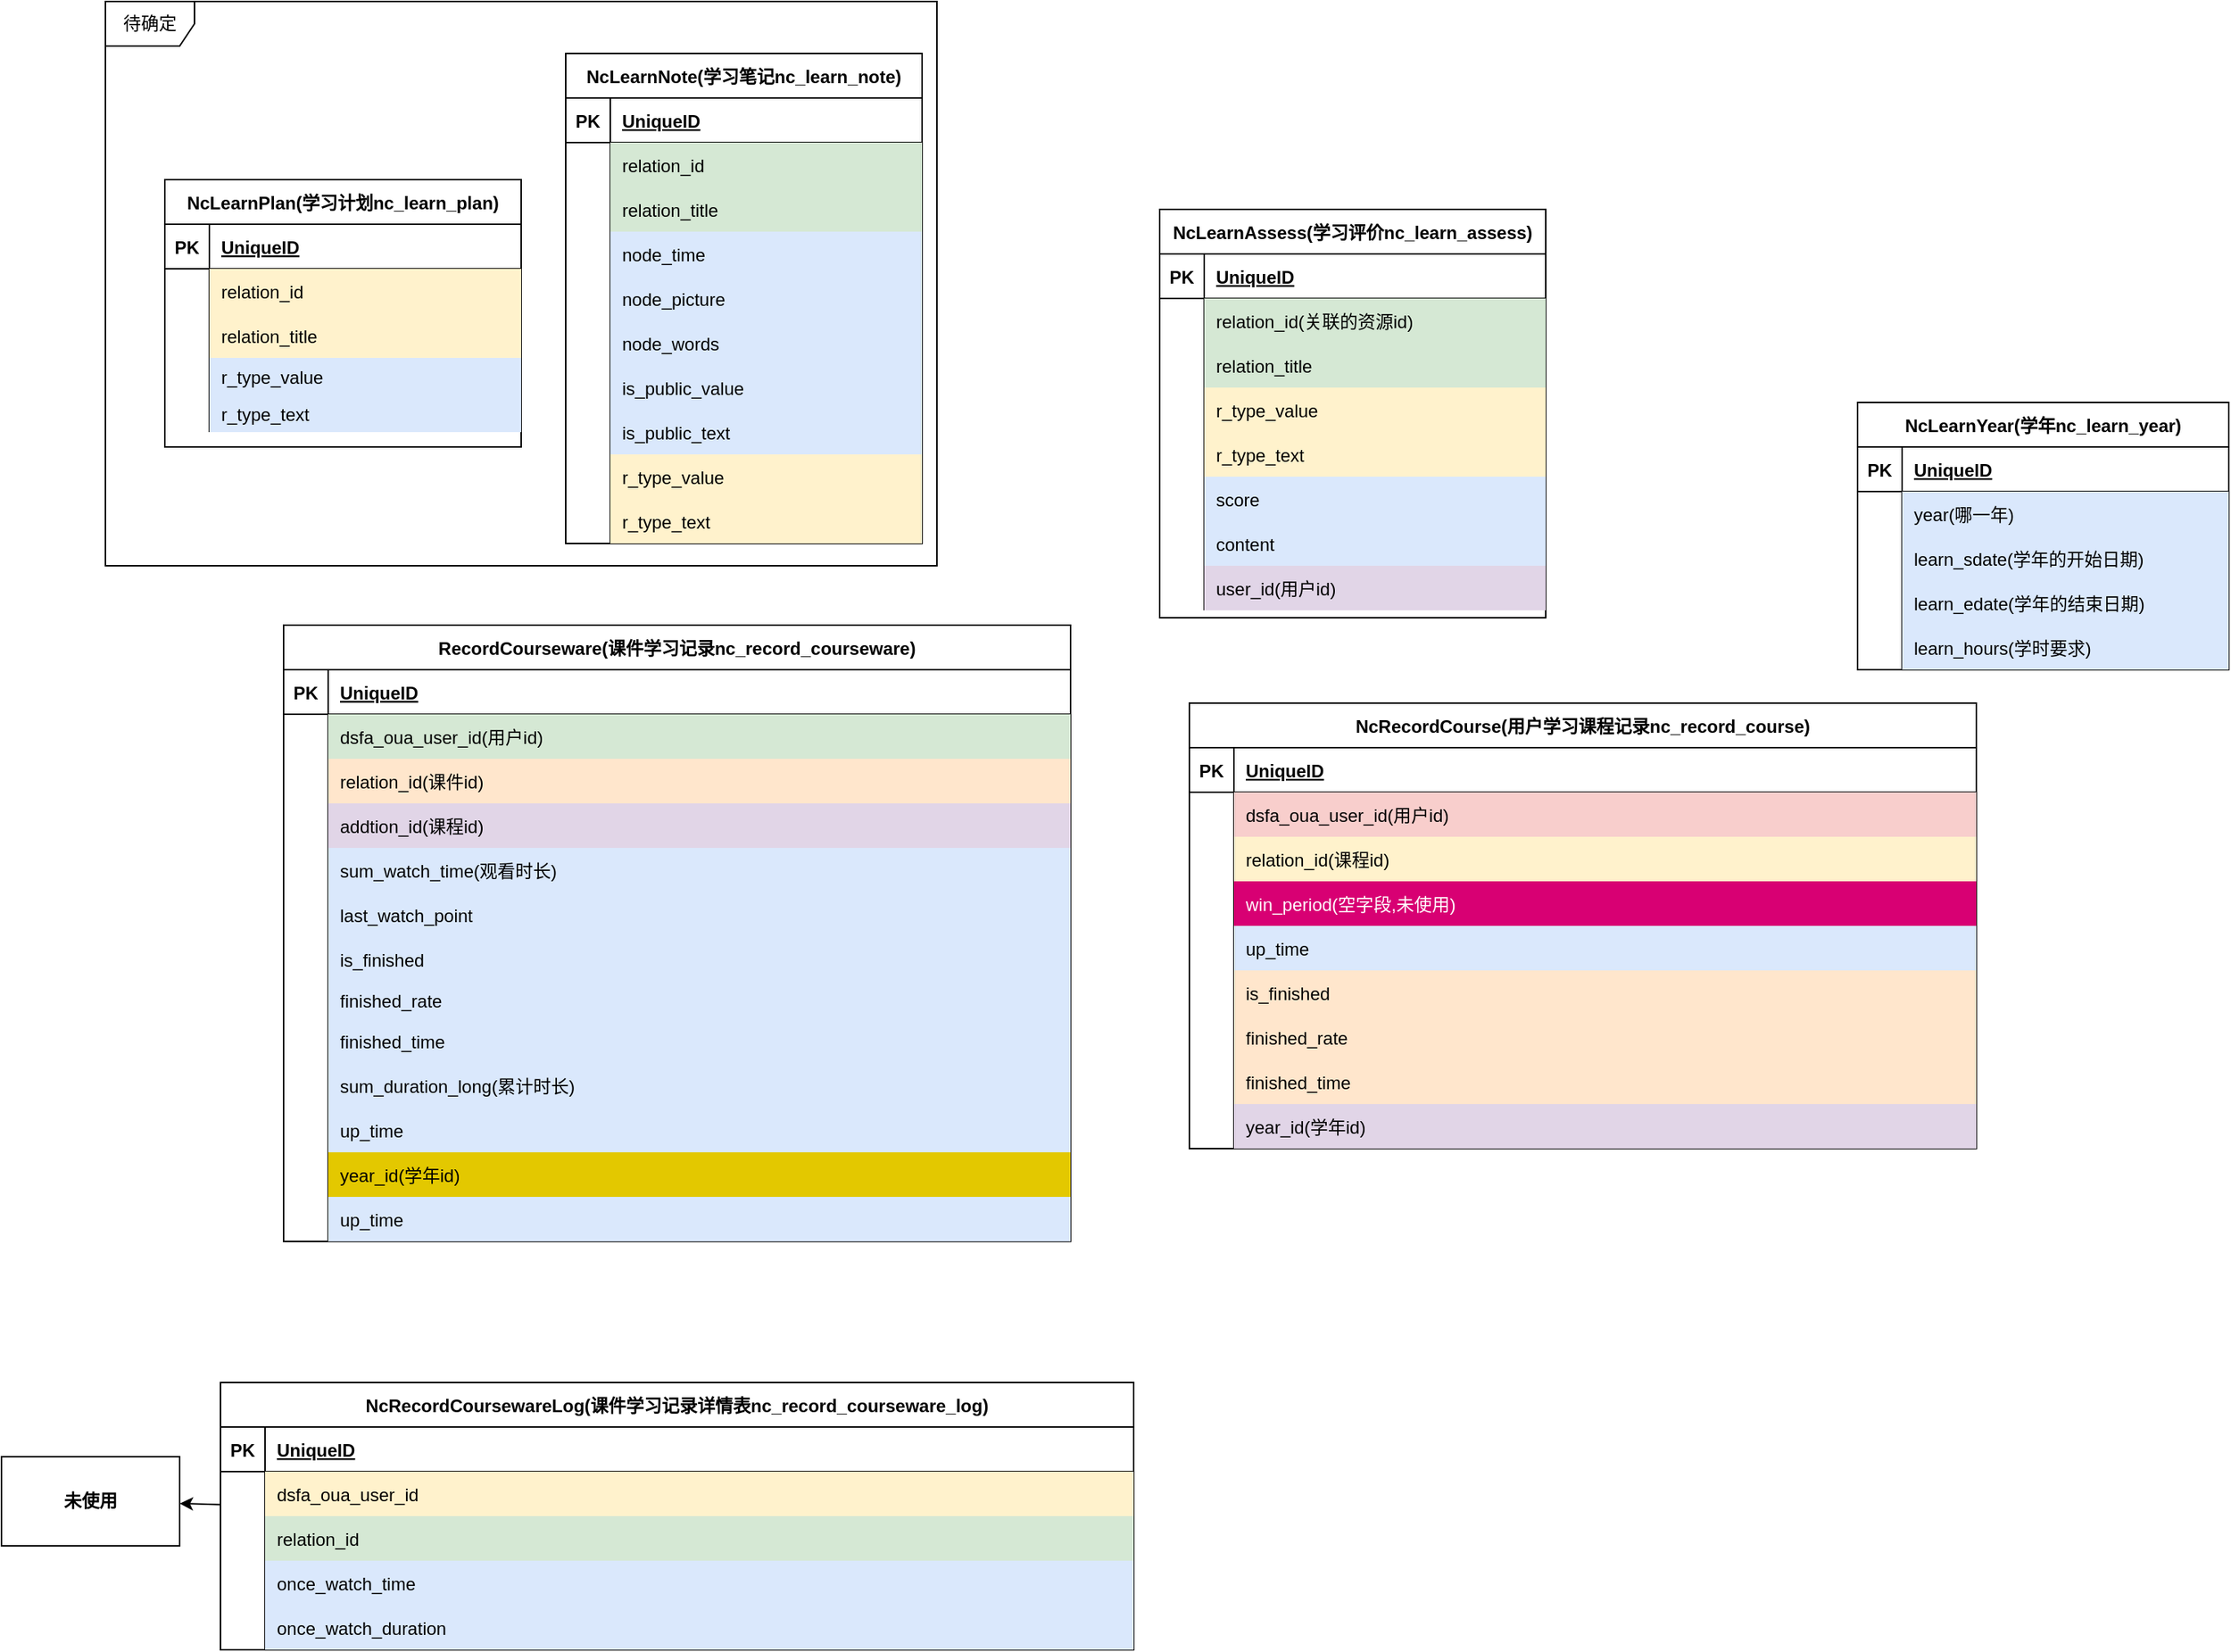 <mxfile version="14.6.13" type="device"><diagram id="0QloHA1kDSZqTm6RUZJ0" name="第 1 页"><mxGraphModel dx="1408" dy="808" grid="1" gridSize="10" guides="1" tooltips="1" connect="1" arrows="1" fold="1" page="1" pageScale="1" pageWidth="3300" pageHeight="4681" math="0" shadow="0"><root><mxCell id="0"/><mxCell id="1" parent="0"/><mxCell id="xNthjYqQJIa1e4nJJFPj-37" value="待确定" style="shape=umlFrame;whiteSpace=wrap;html=1;" vertex="1" parent="1"><mxGeometry x="520" y="600" width="560" height="380" as="geometry"/></mxCell><mxCell id="yZP3R_94E4i_0pTgWPXF-1" value="NcLearnYear(学年nc_learn_year)" style="shape=table;startSize=30;container=1;collapsible=1;childLayout=tableLayout;fixedRows=1;rowLines=0;fontStyle=1;align=center;resizeLast=1;" parent="1" vertex="1"><mxGeometry x="1700" y="870" width="250" height="180" as="geometry"/></mxCell><mxCell id="yZP3R_94E4i_0pTgWPXF-2" value="" style="shape=partialRectangle;collapsible=0;dropTarget=0;pointerEvents=0;fillColor=none;top=0;left=0;bottom=1;right=0;points=[[0,0.5],[1,0.5]];portConstraint=eastwest;" parent="yZP3R_94E4i_0pTgWPXF-1" vertex="1"><mxGeometry y="30" width="250" height="30" as="geometry"/></mxCell><mxCell id="yZP3R_94E4i_0pTgWPXF-3" value="PK" style="shape=partialRectangle;connectable=0;fillColor=none;top=0;left=0;bottom=0;right=0;fontStyle=1;overflow=hidden;" parent="yZP3R_94E4i_0pTgWPXF-2" vertex="1"><mxGeometry width="30" height="30" as="geometry"/></mxCell><mxCell id="yZP3R_94E4i_0pTgWPXF-4" value="UniqueID" style="shape=partialRectangle;connectable=0;fillColor=none;top=0;left=0;bottom=0;right=0;align=left;spacingLeft=6;fontStyle=5;overflow=hidden;" parent="yZP3R_94E4i_0pTgWPXF-2" vertex="1"><mxGeometry x="30" width="220" height="30" as="geometry"/></mxCell><mxCell id="yZP3R_94E4i_0pTgWPXF-5" value="" style="shape=partialRectangle;collapsible=0;dropTarget=0;pointerEvents=0;fillColor=none;top=0;left=0;bottom=0;right=0;points=[[0,0.5],[1,0.5]];portConstraint=eastwest;" parent="yZP3R_94E4i_0pTgWPXF-1" vertex="1"><mxGeometry y="60" width="250" height="30" as="geometry"/></mxCell><mxCell id="yZP3R_94E4i_0pTgWPXF-6" value="" style="shape=partialRectangle;connectable=0;fillColor=none;top=0;left=0;bottom=0;right=0;editable=1;overflow=hidden;" parent="yZP3R_94E4i_0pTgWPXF-5" vertex="1"><mxGeometry width="30" height="30" as="geometry"/></mxCell><mxCell id="yZP3R_94E4i_0pTgWPXF-7" value="year(哪一年)" style="shape=partialRectangle;connectable=0;fillColor=#dae8fc;top=0;left=0;bottom=0;right=0;align=left;spacingLeft=6;overflow=hidden;strokeColor=#6c8ebf;" parent="yZP3R_94E4i_0pTgWPXF-5" vertex="1"><mxGeometry x="30" width="220" height="30" as="geometry"/></mxCell><mxCell id="yZP3R_94E4i_0pTgWPXF-8" value="" style="shape=partialRectangle;collapsible=0;dropTarget=0;pointerEvents=0;fillColor=none;top=0;left=0;bottom=0;right=0;points=[[0,0.5],[1,0.5]];portConstraint=eastwest;" parent="yZP3R_94E4i_0pTgWPXF-1" vertex="1"><mxGeometry y="90" width="250" height="30" as="geometry"/></mxCell><mxCell id="yZP3R_94E4i_0pTgWPXF-9" value="" style="shape=partialRectangle;connectable=0;fillColor=none;top=0;left=0;bottom=0;right=0;editable=1;overflow=hidden;" parent="yZP3R_94E4i_0pTgWPXF-8" vertex="1"><mxGeometry width="30" height="30" as="geometry"/></mxCell><mxCell id="yZP3R_94E4i_0pTgWPXF-10" value="learn_sdate(学年的开始日期)" style="shape=partialRectangle;connectable=0;fillColor=#dae8fc;top=0;left=0;bottom=0;right=0;align=left;spacingLeft=6;overflow=hidden;strokeColor=#6c8ebf;" parent="yZP3R_94E4i_0pTgWPXF-8" vertex="1"><mxGeometry x="30" width="220" height="30" as="geometry"/></mxCell><mxCell id="xNthjYqQJIa1e4nJJFPj-9" value="" style="shape=partialRectangle;collapsible=0;dropTarget=0;pointerEvents=0;fillColor=none;top=0;left=0;bottom=0;right=0;points=[[0,0.5],[1,0.5]];portConstraint=eastwest;" vertex="1" parent="yZP3R_94E4i_0pTgWPXF-1"><mxGeometry y="120" width="250" height="30" as="geometry"/></mxCell><mxCell id="xNthjYqQJIa1e4nJJFPj-10" value="" style="shape=partialRectangle;connectable=0;fillColor=none;top=0;left=0;bottom=0;right=0;editable=1;overflow=hidden;" vertex="1" parent="xNthjYqQJIa1e4nJJFPj-9"><mxGeometry width="30" height="30" as="geometry"/></mxCell><mxCell id="xNthjYqQJIa1e4nJJFPj-11" value="learn_edate(学年的结束日期)" style="shape=partialRectangle;connectable=0;fillColor=#dae8fc;top=0;left=0;bottom=0;right=0;align=left;spacingLeft=6;overflow=hidden;strokeColor=#6c8ebf;" vertex="1" parent="xNthjYqQJIa1e4nJJFPj-9"><mxGeometry x="30" width="220" height="30" as="geometry"/></mxCell><mxCell id="yZP3R_94E4i_0pTgWPXF-11" value="" style="shape=partialRectangle;collapsible=0;dropTarget=0;pointerEvents=0;fillColor=none;top=0;left=0;bottom=0;right=0;points=[[0,0.5],[1,0.5]];portConstraint=eastwest;" parent="yZP3R_94E4i_0pTgWPXF-1" vertex="1"><mxGeometry y="150" width="250" height="30" as="geometry"/></mxCell><mxCell id="yZP3R_94E4i_0pTgWPXF-12" value="" style="shape=partialRectangle;connectable=0;fillColor=none;top=0;left=0;bottom=0;right=0;editable=1;overflow=hidden;" parent="yZP3R_94E4i_0pTgWPXF-11" vertex="1"><mxGeometry width="30" height="30" as="geometry"/></mxCell><mxCell id="yZP3R_94E4i_0pTgWPXF-13" value="learn_hours(学时要求)" style="shape=partialRectangle;connectable=0;fillColor=#dae8fc;top=0;left=0;bottom=0;right=0;align=left;spacingLeft=6;overflow=hidden;strokeColor=#6c8ebf;" parent="yZP3R_94E4i_0pTgWPXF-11" vertex="1"><mxGeometry x="30" width="220" height="30" as="geometry"/></mxCell><mxCell id="yZP3R_94E4i_0pTgWPXF-14" value="NcLearnNote(学习笔记nc_learn_note)" style="shape=table;startSize=30;container=1;collapsible=1;childLayout=tableLayout;fixedRows=1;rowLines=0;fontStyle=1;align=center;resizeLast=1;" parent="1" vertex="1"><mxGeometry x="830" y="635" width="240" height="330" as="geometry"/></mxCell><mxCell id="yZP3R_94E4i_0pTgWPXF-15" value="" style="shape=partialRectangle;collapsible=0;dropTarget=0;pointerEvents=0;fillColor=none;top=0;left=0;bottom=1;right=0;points=[[0,0.5],[1,0.5]];portConstraint=eastwest;" parent="yZP3R_94E4i_0pTgWPXF-14" vertex="1"><mxGeometry y="30" width="240" height="30" as="geometry"/></mxCell><mxCell id="yZP3R_94E4i_0pTgWPXF-16" value="PK" style="shape=partialRectangle;connectable=0;fillColor=none;top=0;left=0;bottom=0;right=0;fontStyle=1;overflow=hidden;" parent="yZP3R_94E4i_0pTgWPXF-15" vertex="1"><mxGeometry width="30" height="30" as="geometry"/></mxCell><mxCell id="yZP3R_94E4i_0pTgWPXF-17" value="UniqueID" style="shape=partialRectangle;connectable=0;fillColor=none;top=0;left=0;bottom=0;right=0;align=left;spacingLeft=6;fontStyle=5;overflow=hidden;" parent="yZP3R_94E4i_0pTgWPXF-15" vertex="1"><mxGeometry x="30" width="210" height="30" as="geometry"/></mxCell><mxCell id="yZP3R_94E4i_0pTgWPXF-18" value="" style="shape=partialRectangle;collapsible=0;dropTarget=0;pointerEvents=0;fillColor=none;top=0;left=0;bottom=0;right=0;points=[[0,0.5],[1,0.5]];portConstraint=eastwest;" parent="yZP3R_94E4i_0pTgWPXF-14" vertex="1"><mxGeometry y="60" width="240" height="30" as="geometry"/></mxCell><mxCell id="yZP3R_94E4i_0pTgWPXF-19" value="" style="shape=partialRectangle;connectable=0;fillColor=none;top=0;left=0;bottom=0;right=0;editable=1;overflow=hidden;" parent="yZP3R_94E4i_0pTgWPXF-18" vertex="1"><mxGeometry width="30" height="30" as="geometry"/></mxCell><mxCell id="yZP3R_94E4i_0pTgWPXF-20" value="relation_id" style="shape=partialRectangle;connectable=0;fillColor=#d5e8d4;top=0;left=0;bottom=0;right=0;align=left;spacingLeft=6;overflow=hidden;strokeColor=#82b366;" parent="yZP3R_94E4i_0pTgWPXF-18" vertex="1"><mxGeometry x="30" width="210" height="30" as="geometry"/></mxCell><mxCell id="yZP3R_94E4i_0pTgWPXF-21" value="" style="shape=partialRectangle;collapsible=0;dropTarget=0;pointerEvents=0;fillColor=none;top=0;left=0;bottom=0;right=0;points=[[0,0.5],[1,0.5]];portConstraint=eastwest;" parent="yZP3R_94E4i_0pTgWPXF-14" vertex="1"><mxGeometry y="90" width="240" height="30" as="geometry"/></mxCell><mxCell id="yZP3R_94E4i_0pTgWPXF-22" value="" style="shape=partialRectangle;connectable=0;fillColor=none;top=0;left=0;bottom=0;right=0;editable=1;overflow=hidden;" parent="yZP3R_94E4i_0pTgWPXF-21" vertex="1"><mxGeometry width="30" height="30" as="geometry"/></mxCell><mxCell id="yZP3R_94E4i_0pTgWPXF-23" value="relation_title" style="shape=partialRectangle;connectable=0;fillColor=#d5e8d4;top=0;left=0;bottom=0;right=0;align=left;spacingLeft=6;overflow=hidden;strokeColor=#82b366;" parent="yZP3R_94E4i_0pTgWPXF-21" vertex="1"><mxGeometry x="30" width="210" height="30" as="geometry"/></mxCell><mxCell id="yZP3R_94E4i_0pTgWPXF-24" value="" style="shape=partialRectangle;collapsible=0;dropTarget=0;pointerEvents=0;fillColor=none;top=0;left=0;bottom=0;right=0;points=[[0,0.5],[1,0.5]];portConstraint=eastwest;" parent="yZP3R_94E4i_0pTgWPXF-14" vertex="1"><mxGeometry y="120" width="240" height="30" as="geometry"/></mxCell><mxCell id="yZP3R_94E4i_0pTgWPXF-25" value="" style="shape=partialRectangle;connectable=0;fillColor=none;top=0;left=0;bottom=0;right=0;editable=1;overflow=hidden;" parent="yZP3R_94E4i_0pTgWPXF-24" vertex="1"><mxGeometry width="30" height="30" as="geometry"/></mxCell><mxCell id="yZP3R_94E4i_0pTgWPXF-26" value="node_time" style="shape=partialRectangle;connectable=0;fillColor=#dae8fc;top=0;left=0;bottom=0;right=0;align=left;spacingLeft=6;overflow=hidden;strokeColor=#6c8ebf;" parent="yZP3R_94E4i_0pTgWPXF-24" vertex="1"><mxGeometry x="30" width="210" height="30" as="geometry"/></mxCell><mxCell id="yZP3R_94E4i_0pTgWPXF-27" value="" style="shape=partialRectangle;collapsible=0;dropTarget=0;pointerEvents=0;fillColor=none;top=0;left=0;bottom=0;right=0;points=[[0,0.5],[1,0.5]];portConstraint=eastwest;" parent="yZP3R_94E4i_0pTgWPXF-14" vertex="1"><mxGeometry y="150" width="240" height="30" as="geometry"/></mxCell><mxCell id="yZP3R_94E4i_0pTgWPXF-28" value="" style="shape=partialRectangle;connectable=0;fillColor=none;top=0;left=0;bottom=0;right=0;editable=1;overflow=hidden;" parent="yZP3R_94E4i_0pTgWPXF-27" vertex="1"><mxGeometry width="30" height="30" as="geometry"/></mxCell><mxCell id="yZP3R_94E4i_0pTgWPXF-29" value="node_picture" style="shape=partialRectangle;connectable=0;fillColor=#dae8fc;top=0;left=0;bottom=0;right=0;align=left;spacingLeft=6;overflow=hidden;strokeColor=#6c8ebf;" parent="yZP3R_94E4i_0pTgWPXF-27" vertex="1"><mxGeometry x="30" width="210" height="30" as="geometry"/></mxCell><mxCell id="yZP3R_94E4i_0pTgWPXF-30" value="" style="shape=partialRectangle;collapsible=0;dropTarget=0;pointerEvents=0;fillColor=none;top=0;left=0;bottom=0;right=0;points=[[0,0.5],[1,0.5]];portConstraint=eastwest;" parent="yZP3R_94E4i_0pTgWPXF-14" vertex="1"><mxGeometry y="180" width="240" height="30" as="geometry"/></mxCell><mxCell id="yZP3R_94E4i_0pTgWPXF-31" value="" style="shape=partialRectangle;connectable=0;fillColor=none;top=0;left=0;bottom=0;right=0;editable=1;overflow=hidden;" parent="yZP3R_94E4i_0pTgWPXF-30" vertex="1"><mxGeometry width="30" height="30" as="geometry"/></mxCell><mxCell id="yZP3R_94E4i_0pTgWPXF-32" value="node_words" style="shape=partialRectangle;connectable=0;fillColor=#dae8fc;top=0;left=0;bottom=0;right=0;align=left;spacingLeft=6;overflow=hidden;strokeColor=#6c8ebf;" parent="yZP3R_94E4i_0pTgWPXF-30" vertex="1"><mxGeometry x="30" width="210" height="30" as="geometry"/></mxCell><mxCell id="yZP3R_94E4i_0pTgWPXF-33" value="" style="shape=partialRectangle;collapsible=0;dropTarget=0;pointerEvents=0;fillColor=none;top=0;left=0;bottom=0;right=0;points=[[0,0.5],[1,0.5]];portConstraint=eastwest;" parent="yZP3R_94E4i_0pTgWPXF-14" vertex="1"><mxGeometry y="210" width="240" height="30" as="geometry"/></mxCell><mxCell id="yZP3R_94E4i_0pTgWPXF-34" value="" style="shape=partialRectangle;connectable=0;fillColor=none;top=0;left=0;bottom=0;right=0;editable=1;overflow=hidden;" parent="yZP3R_94E4i_0pTgWPXF-33" vertex="1"><mxGeometry width="30" height="30" as="geometry"/></mxCell><mxCell id="yZP3R_94E4i_0pTgWPXF-35" value="is_public_value" style="shape=partialRectangle;connectable=0;fillColor=#dae8fc;top=0;left=0;bottom=0;right=0;align=left;spacingLeft=6;overflow=hidden;strokeColor=#6c8ebf;" parent="yZP3R_94E4i_0pTgWPXF-33" vertex="1"><mxGeometry x="30" width="210" height="30" as="geometry"/></mxCell><mxCell id="xNthjYqQJIa1e4nJJFPj-6" value="" style="shape=partialRectangle;collapsible=0;dropTarget=0;pointerEvents=0;fillColor=none;top=0;left=0;bottom=0;right=0;points=[[0,0.5],[1,0.5]];portConstraint=eastwest;" vertex="1" parent="yZP3R_94E4i_0pTgWPXF-14"><mxGeometry y="240" width="240" height="30" as="geometry"/></mxCell><mxCell id="xNthjYqQJIa1e4nJJFPj-7" value="" style="shape=partialRectangle;connectable=0;fillColor=none;top=0;left=0;bottom=0;right=0;editable=1;overflow=hidden;" vertex="1" parent="xNthjYqQJIa1e4nJJFPj-6"><mxGeometry width="30" height="30" as="geometry"/></mxCell><mxCell id="xNthjYqQJIa1e4nJJFPj-8" value="is_public_text" style="shape=partialRectangle;connectable=0;fillColor=#dae8fc;top=0;left=0;bottom=0;right=0;align=left;spacingLeft=6;overflow=hidden;strokeColor=#6c8ebf;" vertex="1" parent="xNthjYqQJIa1e4nJJFPj-6"><mxGeometry x="30" width="210" height="30" as="geometry"/></mxCell><mxCell id="yZP3R_94E4i_0pTgWPXF-36" value="" style="shape=partialRectangle;collapsible=0;dropTarget=0;pointerEvents=0;fillColor=none;top=0;left=0;bottom=0;right=0;points=[[0,0.5],[1,0.5]];portConstraint=eastwest;" parent="yZP3R_94E4i_0pTgWPXF-14" vertex="1"><mxGeometry y="270" width="240" height="30" as="geometry"/></mxCell><mxCell id="yZP3R_94E4i_0pTgWPXF-37" value="" style="shape=partialRectangle;connectable=0;fillColor=none;top=0;left=0;bottom=0;right=0;editable=1;overflow=hidden;" parent="yZP3R_94E4i_0pTgWPXF-36" vertex="1"><mxGeometry width="30" height="30" as="geometry"/></mxCell><mxCell id="yZP3R_94E4i_0pTgWPXF-38" value="r_type_value" style="shape=partialRectangle;connectable=0;fillColor=#fff2cc;top=0;left=0;bottom=0;right=0;align=left;spacingLeft=6;overflow=hidden;strokeColor=#d6b656;" parent="yZP3R_94E4i_0pTgWPXF-36" vertex="1"><mxGeometry x="30" width="210" height="30" as="geometry"/></mxCell><mxCell id="xNthjYqQJIa1e4nJJFPj-31" value="" style="shape=partialRectangle;collapsible=0;dropTarget=0;pointerEvents=0;fillColor=none;top=0;left=0;bottom=0;right=0;points=[[0,0.5],[1,0.5]];portConstraint=eastwest;" vertex="1" parent="yZP3R_94E4i_0pTgWPXF-14"><mxGeometry y="300" width="240" height="30" as="geometry"/></mxCell><mxCell id="xNthjYqQJIa1e4nJJFPj-32" value="" style="shape=partialRectangle;connectable=0;fillColor=none;top=0;left=0;bottom=0;right=0;editable=1;overflow=hidden;" vertex="1" parent="xNthjYqQJIa1e4nJJFPj-31"><mxGeometry width="30" height="30" as="geometry"/></mxCell><mxCell id="xNthjYqQJIa1e4nJJFPj-33" value="r_type_text" style="shape=partialRectangle;connectable=0;fillColor=#fff2cc;top=0;left=0;bottom=0;right=0;align=left;spacingLeft=6;overflow=hidden;strokeColor=#d6b656;" vertex="1" parent="xNthjYqQJIa1e4nJJFPj-31"><mxGeometry x="30" width="210" height="30" as="geometry"/></mxCell><mxCell id="yZP3R_94E4i_0pTgWPXF-39" value="RecordCourseware(课件学习记录nc_record_courseware)" style="shape=table;startSize=30;container=1;collapsible=1;childLayout=tableLayout;fixedRows=1;rowLines=0;fontStyle=1;align=center;resizeLast=1;" parent="1" vertex="1"><mxGeometry x="640" y="1020" width="530" height="415" as="geometry"/></mxCell><mxCell id="yZP3R_94E4i_0pTgWPXF-40" value="" style="shape=partialRectangle;collapsible=0;dropTarget=0;pointerEvents=0;fillColor=none;top=0;left=0;bottom=1;right=0;points=[[0,0.5],[1,0.5]];portConstraint=eastwest;" parent="yZP3R_94E4i_0pTgWPXF-39" vertex="1"><mxGeometry y="30" width="530" height="30" as="geometry"/></mxCell><mxCell id="yZP3R_94E4i_0pTgWPXF-41" value="PK" style="shape=partialRectangle;connectable=0;fillColor=none;top=0;left=0;bottom=0;right=0;fontStyle=1;overflow=hidden;" parent="yZP3R_94E4i_0pTgWPXF-40" vertex="1"><mxGeometry width="30" height="30" as="geometry"/></mxCell><mxCell id="yZP3R_94E4i_0pTgWPXF-42" value="UniqueID" style="shape=partialRectangle;connectable=0;fillColor=none;top=0;left=0;bottom=0;right=0;align=left;spacingLeft=6;fontStyle=5;overflow=hidden;" parent="yZP3R_94E4i_0pTgWPXF-40" vertex="1"><mxGeometry x="30" width="500" height="30" as="geometry"/></mxCell><mxCell id="yZP3R_94E4i_0pTgWPXF-43" value="" style="shape=partialRectangle;collapsible=0;dropTarget=0;pointerEvents=0;fillColor=none;top=0;left=0;bottom=0;right=0;points=[[0,0.5],[1,0.5]];portConstraint=eastwest;" parent="yZP3R_94E4i_0pTgWPXF-39" vertex="1"><mxGeometry y="60" width="530" height="30" as="geometry"/></mxCell><mxCell id="yZP3R_94E4i_0pTgWPXF-44" value="" style="shape=partialRectangle;connectable=0;fillColor=none;top=0;left=0;bottom=0;right=0;editable=1;overflow=hidden;" parent="yZP3R_94E4i_0pTgWPXF-43" vertex="1"><mxGeometry width="30" height="30" as="geometry"/></mxCell><mxCell id="yZP3R_94E4i_0pTgWPXF-45" value="dsfa_oua_user_id(用户id)" style="shape=partialRectangle;connectable=0;fillColor=#d5e8d4;top=0;left=0;bottom=0;right=0;align=left;spacingLeft=6;overflow=hidden;strokeColor=#82b366;" parent="yZP3R_94E4i_0pTgWPXF-43" vertex="1"><mxGeometry x="30" width="500" height="30" as="geometry"/></mxCell><mxCell id="yZP3R_94E4i_0pTgWPXF-46" value="" style="shape=partialRectangle;collapsible=0;dropTarget=0;pointerEvents=0;fillColor=none;top=0;left=0;bottom=0;right=0;points=[[0,0.5],[1,0.5]];portConstraint=eastwest;" parent="yZP3R_94E4i_0pTgWPXF-39" vertex="1"><mxGeometry y="90" width="530" height="30" as="geometry"/></mxCell><mxCell id="yZP3R_94E4i_0pTgWPXF-47" value="&#10;&#10;&lt;span style=&quot;color: rgb(96, 98, 102); font-size: 14px; font-style: normal; font-weight: 400; letter-spacing: normal; text-align: center; text-indent: 0px; text-transform: none; word-spacing: 0px; background-color: rgb(250, 250, 250); display: inline; float: none;&quot;&gt;relation_id&lt;/span&gt;&#10;&#10;" style="shape=partialRectangle;connectable=0;fillColor=none;top=0;left=0;bottom=0;right=0;editable=1;overflow=hidden;" parent="yZP3R_94E4i_0pTgWPXF-46" vertex="1"><mxGeometry width="30" height="30" as="geometry"/></mxCell><mxCell id="yZP3R_94E4i_0pTgWPXF-48" value="relation_id(课件id)" style="shape=partialRectangle;connectable=0;fillColor=#ffe6cc;top=0;left=0;bottom=0;right=0;align=left;spacingLeft=6;overflow=hidden;strokeColor=#d79b00;" parent="yZP3R_94E4i_0pTgWPXF-46" vertex="1"><mxGeometry x="30" width="500" height="30" as="geometry"/></mxCell><mxCell id="yZP3R_94E4i_0pTgWPXF-49" value="" style="shape=partialRectangle;collapsible=0;dropTarget=0;pointerEvents=0;fillColor=none;top=0;left=0;bottom=0;right=0;points=[[0,0.5],[1,0.5]];portConstraint=eastwest;" parent="yZP3R_94E4i_0pTgWPXF-39" vertex="1"><mxGeometry y="120" width="530" height="30" as="geometry"/></mxCell><mxCell id="yZP3R_94E4i_0pTgWPXF-50" value="" style="shape=partialRectangle;connectable=0;fillColor=none;top=0;left=0;bottom=0;right=0;editable=1;overflow=hidden;" parent="yZP3R_94E4i_0pTgWPXF-49" vertex="1"><mxGeometry width="30" height="30" as="geometry"/></mxCell><mxCell id="yZP3R_94E4i_0pTgWPXF-51" value="addtion_id(课程id)" style="shape=partialRectangle;connectable=0;fillColor=#e1d5e7;top=0;left=0;bottom=0;right=0;align=left;spacingLeft=6;overflow=hidden;strokeColor=#9673a6;" parent="yZP3R_94E4i_0pTgWPXF-49" vertex="1"><mxGeometry x="30" width="500" height="30" as="geometry"/></mxCell><mxCell id="yZP3R_94E4i_0pTgWPXF-102" value="" style="shape=partialRectangle;collapsible=0;dropTarget=0;pointerEvents=0;fillColor=none;top=0;left=0;bottom=0;right=0;points=[[0,0.5],[1,0.5]];portConstraint=eastwest;" parent="yZP3R_94E4i_0pTgWPXF-39" vertex="1"><mxGeometry y="150" width="530" height="30" as="geometry"/></mxCell><mxCell id="yZP3R_94E4i_0pTgWPXF-103" value="" style="shape=partialRectangle;connectable=0;fillColor=none;top=0;left=0;bottom=0;right=0;editable=1;overflow=hidden;" parent="yZP3R_94E4i_0pTgWPXF-102" vertex="1"><mxGeometry width="30" height="30" as="geometry"/></mxCell><mxCell id="yZP3R_94E4i_0pTgWPXF-104" value="sum_watch_time(观看时长)" style="shape=partialRectangle;connectable=0;fillColor=#dae8fc;top=0;left=0;bottom=0;right=0;align=left;spacingLeft=6;overflow=hidden;strokeColor=#6c8ebf;" parent="yZP3R_94E4i_0pTgWPXF-102" vertex="1"><mxGeometry x="30" width="500" height="30" as="geometry"/></mxCell><mxCell id="yZP3R_94E4i_0pTgWPXF-105" value="" style="shape=partialRectangle;collapsible=0;dropTarget=0;pointerEvents=0;fillColor=none;top=0;left=0;bottom=0;right=0;points=[[0,0.5],[1,0.5]];portConstraint=eastwest;" parent="yZP3R_94E4i_0pTgWPXF-39" vertex="1"><mxGeometry y="180" width="530" height="30" as="geometry"/></mxCell><mxCell id="yZP3R_94E4i_0pTgWPXF-106" value="" style="shape=partialRectangle;connectable=0;fillColor=none;top=0;left=0;bottom=0;right=0;editable=1;overflow=hidden;" parent="yZP3R_94E4i_0pTgWPXF-105" vertex="1"><mxGeometry width="30" height="30" as="geometry"/></mxCell><mxCell id="yZP3R_94E4i_0pTgWPXF-107" value="last_watch_point" style="shape=partialRectangle;connectable=0;fillColor=#dae8fc;top=0;left=0;bottom=0;right=0;align=left;spacingLeft=6;overflow=hidden;strokeColor=#6c8ebf;" parent="yZP3R_94E4i_0pTgWPXF-105" vertex="1"><mxGeometry x="30" width="500" height="30" as="geometry"/></mxCell><mxCell id="yZP3R_94E4i_0pTgWPXF-108" value="" style="shape=partialRectangle;collapsible=0;dropTarget=0;pointerEvents=0;fillColor=none;top=0;left=0;bottom=0;right=0;points=[[0,0.5],[1,0.5]];portConstraint=eastwest;" parent="yZP3R_94E4i_0pTgWPXF-39" vertex="1"><mxGeometry y="210" width="530" height="30" as="geometry"/></mxCell><mxCell id="yZP3R_94E4i_0pTgWPXF-109" value="" style="shape=partialRectangle;connectable=0;fillColor=none;top=0;left=0;bottom=0;right=0;editable=1;overflow=hidden;" parent="yZP3R_94E4i_0pTgWPXF-108" vertex="1"><mxGeometry width="30" height="30" as="geometry"/></mxCell><mxCell id="yZP3R_94E4i_0pTgWPXF-110" value="is_finished" style="shape=partialRectangle;connectable=0;fillColor=#dae8fc;top=0;left=0;bottom=0;right=0;align=left;spacingLeft=6;overflow=hidden;strokeColor=#6c8ebf;" parent="yZP3R_94E4i_0pTgWPXF-108" vertex="1"><mxGeometry x="30" width="500" height="30" as="geometry"/></mxCell><mxCell id="yZP3R_94E4i_0pTgWPXF-111" value="" style="shape=partialRectangle;collapsible=0;dropTarget=0;pointerEvents=0;fillColor=none;top=0;left=0;bottom=0;right=0;points=[[0,0.5],[1,0.5]];portConstraint=eastwest;" parent="yZP3R_94E4i_0pTgWPXF-39" vertex="1"><mxGeometry y="240" width="530" height="25" as="geometry"/></mxCell><mxCell id="yZP3R_94E4i_0pTgWPXF-112" value="" style="shape=partialRectangle;connectable=0;fillColor=none;top=0;left=0;bottom=0;right=0;editable=1;overflow=hidden;" parent="yZP3R_94E4i_0pTgWPXF-111" vertex="1"><mxGeometry width="30" height="25" as="geometry"/></mxCell><mxCell id="yZP3R_94E4i_0pTgWPXF-113" value="finished_rate" style="shape=partialRectangle;connectable=0;fillColor=#dae8fc;top=0;left=0;bottom=0;right=0;align=left;spacingLeft=6;overflow=hidden;strokeColor=#6c8ebf;" parent="yZP3R_94E4i_0pTgWPXF-111" vertex="1"><mxGeometry x="30" width="500" height="25" as="geometry"/></mxCell><mxCell id="yZP3R_94E4i_0pTgWPXF-114" value="" style="shape=partialRectangle;collapsible=0;dropTarget=0;pointerEvents=0;fillColor=none;top=0;left=0;bottom=0;right=0;points=[[0,0.5],[1,0.5]];portConstraint=eastwest;" parent="yZP3R_94E4i_0pTgWPXF-39" vertex="1"><mxGeometry y="265" width="530" height="30" as="geometry"/></mxCell><mxCell id="yZP3R_94E4i_0pTgWPXF-115" value="" style="shape=partialRectangle;connectable=0;fillColor=none;top=0;left=0;bottom=0;right=0;editable=1;overflow=hidden;" parent="yZP3R_94E4i_0pTgWPXF-114" vertex="1"><mxGeometry width="30" height="30" as="geometry"/></mxCell><mxCell id="yZP3R_94E4i_0pTgWPXF-116" value="finished_time" style="shape=partialRectangle;connectable=0;fillColor=#dae8fc;top=0;left=0;bottom=0;right=0;align=left;spacingLeft=6;overflow=hidden;strokeColor=#6c8ebf;" parent="yZP3R_94E4i_0pTgWPXF-114" vertex="1"><mxGeometry x="30" width="500" height="30" as="geometry"/></mxCell><mxCell id="yZP3R_94E4i_0pTgWPXF-117" value="" style="shape=partialRectangle;collapsible=0;dropTarget=0;pointerEvents=0;fillColor=none;top=0;left=0;bottom=0;right=0;points=[[0,0.5],[1,0.5]];portConstraint=eastwest;" parent="yZP3R_94E4i_0pTgWPXF-39" vertex="1"><mxGeometry y="295" width="530" height="30" as="geometry"/></mxCell><mxCell id="yZP3R_94E4i_0pTgWPXF-118" value="" style="shape=partialRectangle;connectable=0;fillColor=none;top=0;left=0;bottom=0;right=0;editable=1;overflow=hidden;" parent="yZP3R_94E4i_0pTgWPXF-117" vertex="1"><mxGeometry width="30" height="30" as="geometry"/></mxCell><mxCell id="yZP3R_94E4i_0pTgWPXF-119" value="sum_duration_long(累计时长)" style="shape=partialRectangle;connectable=0;fillColor=#dae8fc;top=0;left=0;bottom=0;right=0;align=left;spacingLeft=6;overflow=hidden;strokeColor=#6c8ebf;" parent="yZP3R_94E4i_0pTgWPXF-117" vertex="1"><mxGeometry x="30" width="500" height="30" as="geometry"/></mxCell><mxCell id="yZP3R_94E4i_0pTgWPXF-120" value="" style="shape=partialRectangle;collapsible=0;dropTarget=0;pointerEvents=0;fillColor=none;top=0;left=0;bottom=0;right=0;points=[[0,0.5],[1,0.5]];portConstraint=eastwest;" parent="yZP3R_94E4i_0pTgWPXF-39" vertex="1"><mxGeometry y="325" width="530" height="30" as="geometry"/></mxCell><mxCell id="yZP3R_94E4i_0pTgWPXF-121" value="" style="shape=partialRectangle;connectable=0;fillColor=none;top=0;left=0;bottom=0;right=0;editable=1;overflow=hidden;" parent="yZP3R_94E4i_0pTgWPXF-120" vertex="1"><mxGeometry width="30" height="30" as="geometry"/></mxCell><mxCell id="yZP3R_94E4i_0pTgWPXF-122" value="up_time" style="shape=partialRectangle;connectable=0;fillColor=#dae8fc;top=0;left=0;bottom=0;right=0;align=left;spacingLeft=6;overflow=hidden;strokeColor=#6c8ebf;" parent="yZP3R_94E4i_0pTgWPXF-120" vertex="1"><mxGeometry x="30" width="500" height="30" as="geometry"/></mxCell><mxCell id="yZP3R_94E4i_0pTgWPXF-123" value="" style="shape=partialRectangle;collapsible=0;dropTarget=0;pointerEvents=0;fillColor=none;top=0;left=0;bottom=0;right=0;points=[[0,0.5],[1,0.5]];portConstraint=eastwest;" parent="yZP3R_94E4i_0pTgWPXF-39" vertex="1"><mxGeometry y="355" width="530" height="30" as="geometry"/></mxCell><mxCell id="yZP3R_94E4i_0pTgWPXF-124" value="" style="shape=partialRectangle;connectable=0;fillColor=none;top=0;left=0;bottom=0;right=0;editable=1;overflow=hidden;" parent="yZP3R_94E4i_0pTgWPXF-123" vertex="1"><mxGeometry width="30" height="30" as="geometry"/></mxCell><mxCell id="yZP3R_94E4i_0pTgWPXF-125" value="year_id(学年id)" style="shape=partialRectangle;connectable=0;fillColor=#e3c800;top=0;left=0;bottom=0;right=0;align=left;spacingLeft=6;overflow=hidden;strokeColor=#B09500;fontColor=#000000;" parent="yZP3R_94E4i_0pTgWPXF-123" vertex="1"><mxGeometry x="30" width="500" height="30" as="geometry"/></mxCell><mxCell id="yZP3R_94E4i_0pTgWPXF-126" value="" style="shape=partialRectangle;collapsible=0;dropTarget=0;pointerEvents=0;fillColor=none;top=0;left=0;bottom=0;right=0;points=[[0,0.5],[1,0.5]];portConstraint=eastwest;" parent="yZP3R_94E4i_0pTgWPXF-39" vertex="1"><mxGeometry y="385" width="530" height="30" as="geometry"/></mxCell><mxCell id="yZP3R_94E4i_0pTgWPXF-127" value="" style="shape=partialRectangle;connectable=0;fillColor=none;top=0;left=0;bottom=0;right=0;editable=1;overflow=hidden;" parent="yZP3R_94E4i_0pTgWPXF-126" vertex="1"><mxGeometry width="30" height="30" as="geometry"/></mxCell><mxCell id="yZP3R_94E4i_0pTgWPXF-128" value="up_time" style="shape=partialRectangle;connectable=0;fillColor=#dae8fc;top=0;left=0;bottom=0;right=0;align=left;spacingLeft=6;overflow=hidden;strokeColor=#6c8ebf;" parent="yZP3R_94E4i_0pTgWPXF-126" vertex="1"><mxGeometry x="30" width="500" height="30" as="geometry"/></mxCell><mxCell id="yZP3R_94E4i_0pTgWPXF-52" value="NcRecordCourse(用户学习课程记录nc_record_course)" style="shape=table;startSize=30;container=1;collapsible=1;childLayout=tableLayout;fixedRows=1;rowLines=0;fontStyle=1;align=center;resizeLast=1;" parent="1" vertex="1"><mxGeometry x="1250" y="1072.5" width="530" height="300" as="geometry"/></mxCell><mxCell id="yZP3R_94E4i_0pTgWPXF-53" value="" style="shape=partialRectangle;collapsible=0;dropTarget=0;pointerEvents=0;fillColor=none;top=0;left=0;bottom=1;right=0;points=[[0,0.5],[1,0.5]];portConstraint=eastwest;" parent="yZP3R_94E4i_0pTgWPXF-52" vertex="1"><mxGeometry y="30" width="530" height="30" as="geometry"/></mxCell><mxCell id="yZP3R_94E4i_0pTgWPXF-54" value="PK" style="shape=partialRectangle;connectable=0;fillColor=none;top=0;left=0;bottom=0;right=0;fontStyle=1;overflow=hidden;" parent="yZP3R_94E4i_0pTgWPXF-53" vertex="1"><mxGeometry width="30" height="30" as="geometry"/></mxCell><mxCell id="yZP3R_94E4i_0pTgWPXF-55" value="UniqueID" style="shape=partialRectangle;connectable=0;fillColor=none;top=0;left=0;bottom=0;right=0;align=left;spacingLeft=6;fontStyle=5;overflow=hidden;" parent="yZP3R_94E4i_0pTgWPXF-53" vertex="1"><mxGeometry x="30" width="500" height="30" as="geometry"/></mxCell><mxCell id="yZP3R_94E4i_0pTgWPXF-56" value="" style="shape=partialRectangle;collapsible=0;dropTarget=0;pointerEvents=0;fillColor=none;top=0;left=0;bottom=0;right=0;points=[[0,0.5],[1,0.5]];portConstraint=eastwest;" parent="yZP3R_94E4i_0pTgWPXF-52" vertex="1"><mxGeometry y="60" width="530" height="30" as="geometry"/></mxCell><mxCell id="yZP3R_94E4i_0pTgWPXF-57" value="" style="shape=partialRectangle;connectable=0;fillColor=none;top=0;left=0;bottom=0;right=0;editable=1;overflow=hidden;" parent="yZP3R_94E4i_0pTgWPXF-56" vertex="1"><mxGeometry width="30" height="30" as="geometry"/></mxCell><mxCell id="yZP3R_94E4i_0pTgWPXF-58" value="dsfa_oua_user_id(用户id)" style="shape=partialRectangle;connectable=0;fillColor=#f8cecc;top=0;left=0;bottom=0;right=0;align=left;spacingLeft=6;overflow=hidden;strokeColor=#b85450;" parent="yZP3R_94E4i_0pTgWPXF-56" vertex="1"><mxGeometry x="30" width="500" height="30" as="geometry"/></mxCell><mxCell id="yZP3R_94E4i_0pTgWPXF-59" value="" style="shape=partialRectangle;collapsible=0;dropTarget=0;pointerEvents=0;fillColor=none;top=0;left=0;bottom=0;right=0;points=[[0,0.5],[1,0.5]];portConstraint=eastwest;" parent="yZP3R_94E4i_0pTgWPXF-52" vertex="1"><mxGeometry y="90" width="530" height="30" as="geometry"/></mxCell><mxCell id="yZP3R_94E4i_0pTgWPXF-60" value="" style="shape=partialRectangle;connectable=0;fillColor=none;top=0;left=0;bottom=0;right=0;editable=1;overflow=hidden;" parent="yZP3R_94E4i_0pTgWPXF-59" vertex="1"><mxGeometry width="30" height="30" as="geometry"/></mxCell><mxCell id="yZP3R_94E4i_0pTgWPXF-61" value="relation_id(课程id)" style="shape=partialRectangle;connectable=0;fillColor=#fff2cc;top=0;left=0;bottom=0;right=0;align=left;spacingLeft=6;overflow=hidden;strokeColor=#d6b656;" parent="yZP3R_94E4i_0pTgWPXF-59" vertex="1"><mxGeometry x="30" width="500" height="30" as="geometry"/></mxCell><mxCell id="yZP3R_94E4i_0pTgWPXF-62" value="" style="shape=partialRectangle;collapsible=0;dropTarget=0;pointerEvents=0;fillColor=none;top=0;left=0;bottom=0;right=0;points=[[0,0.5],[1,0.5]];portConstraint=eastwest;" parent="yZP3R_94E4i_0pTgWPXF-52" vertex="1"><mxGeometry y="120" width="530" height="30" as="geometry"/></mxCell><mxCell id="yZP3R_94E4i_0pTgWPXF-63" value="&#10;&#10;&lt;span style=&quot;color: rgb(96, 98, 102); font-size: 14px; font-style: normal; font-weight: 400; letter-spacing: normal; text-align: center; text-indent: 0px; text-transform: none; word-spacing: 0px; background-color: rgb(245, 247, 250); display: inline; float: none;&quot;&gt;win_period&lt;/span&gt;&#10;&#10;" style="shape=partialRectangle;connectable=0;fillColor=none;top=0;left=0;bottom=0;right=0;editable=1;overflow=hidden;" parent="yZP3R_94E4i_0pTgWPXF-62" vertex="1"><mxGeometry width="30" height="30" as="geometry"/></mxCell><mxCell id="yZP3R_94E4i_0pTgWPXF-64" value="win_period(空字段,未使用)" style="shape=partialRectangle;connectable=0;fillColor=#d80073;top=0;left=0;bottom=0;right=0;align=left;spacingLeft=6;overflow=hidden;strokeColor=#A50040;fontColor=#ffffff;" parent="yZP3R_94E4i_0pTgWPXF-62" vertex="1"><mxGeometry x="30" width="500" height="30" as="geometry"/></mxCell><mxCell id="yZP3R_94E4i_0pTgWPXF-65" value="" style="shape=partialRectangle;collapsible=0;dropTarget=0;pointerEvents=0;fillColor=none;top=0;left=0;bottom=0;right=0;points=[[0,0.5],[1,0.5]];portConstraint=eastwest;" parent="yZP3R_94E4i_0pTgWPXF-52" vertex="1"><mxGeometry y="150" width="530" height="30" as="geometry"/></mxCell><mxCell id="yZP3R_94E4i_0pTgWPXF-66" value="&#10;&#10;&lt;span style=&quot;color: rgb(96, 98, 102); font-size: 14px; font-style: normal; font-weight: 400; letter-spacing: normal; text-align: center; text-indent: 0px; text-transform: none; word-spacing: 0px; background-color: rgb(245, 247, 250); display: inline; float: none;&quot;&gt;win_period&lt;/span&gt;&#10;&#10;" style="shape=partialRectangle;connectable=0;fillColor=none;top=0;left=0;bottom=0;right=0;editable=1;overflow=hidden;" parent="yZP3R_94E4i_0pTgWPXF-65" vertex="1"><mxGeometry width="30" height="30" as="geometry"/></mxCell><mxCell id="yZP3R_94E4i_0pTgWPXF-67" value="up_time" style="shape=partialRectangle;connectable=0;fillColor=#dae8fc;top=0;left=0;bottom=0;right=0;align=left;spacingLeft=6;overflow=hidden;strokeColor=#6c8ebf;" parent="yZP3R_94E4i_0pTgWPXF-65" vertex="1"><mxGeometry x="30" width="500" height="30" as="geometry"/></mxCell><mxCell id="yZP3R_94E4i_0pTgWPXF-68" value="" style="shape=partialRectangle;collapsible=0;dropTarget=0;pointerEvents=0;fillColor=none;top=0;left=0;bottom=0;right=0;points=[[0,0.5],[1,0.5]];portConstraint=eastwest;" parent="yZP3R_94E4i_0pTgWPXF-52" vertex="1"><mxGeometry y="180" width="530" height="30" as="geometry"/></mxCell><mxCell id="yZP3R_94E4i_0pTgWPXF-69" value="&#10;&#10;&lt;span style=&quot;color: rgb(96, 98, 102); font-size: 14px; font-style: normal; font-weight: 400; letter-spacing: normal; text-align: center; text-indent: 0px; text-transform: none; word-spacing: 0px; background-color: rgb(245, 247, 250); display: inline; float: none;&quot;&gt;win_period&lt;/span&gt;&#10;&#10;" style="shape=partialRectangle;connectable=0;fillColor=none;top=0;left=0;bottom=0;right=0;editable=1;overflow=hidden;" parent="yZP3R_94E4i_0pTgWPXF-68" vertex="1"><mxGeometry width="30" height="30" as="geometry"/></mxCell><mxCell id="yZP3R_94E4i_0pTgWPXF-70" value="is_finished" style="shape=partialRectangle;connectable=0;fillColor=#ffe6cc;top=0;left=0;bottom=0;right=0;align=left;spacingLeft=6;overflow=hidden;strokeColor=#d79b00;" parent="yZP3R_94E4i_0pTgWPXF-68" vertex="1"><mxGeometry x="30" width="500" height="30" as="geometry"/></mxCell><mxCell id="yZP3R_94E4i_0pTgWPXF-71" value="" style="shape=partialRectangle;collapsible=0;dropTarget=0;pointerEvents=0;fillColor=none;top=0;left=0;bottom=0;right=0;points=[[0,0.5],[1,0.5]];portConstraint=eastwest;" parent="yZP3R_94E4i_0pTgWPXF-52" vertex="1"><mxGeometry y="210" width="530" height="30" as="geometry"/></mxCell><mxCell id="yZP3R_94E4i_0pTgWPXF-72" value="&#10;&#10;&lt;span style=&quot;color: rgb(96, 98, 102); font-size: 14px; font-style: normal; font-weight: 400; letter-spacing: normal; text-align: center; text-indent: 0px; text-transform: none; word-spacing: 0px; background-color: rgb(245, 247, 250); display: inline; float: none;&quot;&gt;win_period&lt;/span&gt;&#10;&#10;" style="shape=partialRectangle;connectable=0;fillColor=none;top=0;left=0;bottom=0;right=0;editable=1;overflow=hidden;" parent="yZP3R_94E4i_0pTgWPXF-71" vertex="1"><mxGeometry width="30" height="30" as="geometry"/></mxCell><mxCell id="yZP3R_94E4i_0pTgWPXF-73" value="finished_rate" style="shape=partialRectangle;connectable=0;fillColor=#ffe6cc;top=0;left=0;bottom=0;right=0;align=left;spacingLeft=6;overflow=hidden;strokeColor=#d79b00;" parent="yZP3R_94E4i_0pTgWPXF-71" vertex="1"><mxGeometry x="30" width="500" height="30" as="geometry"/></mxCell><mxCell id="yZP3R_94E4i_0pTgWPXF-74" value="" style="shape=partialRectangle;collapsible=0;dropTarget=0;pointerEvents=0;fillColor=none;top=0;left=0;bottom=0;right=0;points=[[0,0.5],[1,0.5]];portConstraint=eastwest;" parent="yZP3R_94E4i_0pTgWPXF-52" vertex="1"><mxGeometry y="240" width="530" height="30" as="geometry"/></mxCell><mxCell id="yZP3R_94E4i_0pTgWPXF-75" value="&#10;&#10;&lt;span style=&quot;color: rgb(96, 98, 102); font-size: 14px; font-style: normal; font-weight: 400; letter-spacing: normal; text-align: center; text-indent: 0px; text-transform: none; word-spacing: 0px; background-color: rgb(245, 247, 250); display: inline; float: none;&quot;&gt;win_period&lt;/span&gt;&#10;&#10;" style="shape=partialRectangle;connectable=0;fillColor=none;top=0;left=0;bottom=0;right=0;editable=1;overflow=hidden;" parent="yZP3R_94E4i_0pTgWPXF-74" vertex="1"><mxGeometry width="30" height="30" as="geometry"/></mxCell><mxCell id="yZP3R_94E4i_0pTgWPXF-76" value="finished_time" style="shape=partialRectangle;connectable=0;fillColor=#ffe6cc;top=0;left=0;bottom=0;right=0;align=left;spacingLeft=6;overflow=hidden;strokeColor=#d79b00;" parent="yZP3R_94E4i_0pTgWPXF-74" vertex="1"><mxGeometry x="30" width="500" height="30" as="geometry"/></mxCell><mxCell id="yZP3R_94E4i_0pTgWPXF-77" value="" style="shape=partialRectangle;collapsible=0;dropTarget=0;pointerEvents=0;fillColor=none;top=0;left=0;bottom=0;right=0;points=[[0,0.5],[1,0.5]];portConstraint=eastwest;" parent="yZP3R_94E4i_0pTgWPXF-52" vertex="1"><mxGeometry y="270" width="530" height="30" as="geometry"/></mxCell><mxCell id="yZP3R_94E4i_0pTgWPXF-78" value="&#10;&#10;&lt;span style=&quot;color: rgb(96, 98, 102); font-size: 14px; font-style: normal; font-weight: 400; letter-spacing: normal; text-align: center; text-indent: 0px; text-transform: none; word-spacing: 0px; background-color: rgb(245, 247, 250); display: inline; float: none;&quot;&gt;win_period&lt;/span&gt;&#10;&#10;" style="shape=partialRectangle;connectable=0;fillColor=none;top=0;left=0;bottom=0;right=0;editable=1;overflow=hidden;" parent="yZP3R_94E4i_0pTgWPXF-77" vertex="1"><mxGeometry width="30" height="30" as="geometry"/></mxCell><mxCell id="yZP3R_94E4i_0pTgWPXF-79" value="year_id(学年id)" style="shape=partialRectangle;connectable=0;fillColor=#e1d5e7;top=0;left=0;bottom=0;right=0;align=left;spacingLeft=6;overflow=hidden;strokeColor=#9673a6;" parent="yZP3R_94E4i_0pTgWPXF-77" vertex="1"><mxGeometry x="30" width="500" height="30" as="geometry"/></mxCell><mxCell id="xNthjYqQJIa1e4nJJFPj-2" value="" style="rounded=0;orthogonalLoop=1;jettySize=auto;html=1;" edge="1" parent="1" source="yZP3R_94E4i_0pTgWPXF-135" target="xNthjYqQJIa1e4nJJFPj-1"><mxGeometry relative="1" as="geometry"/></mxCell><mxCell id="yZP3R_94E4i_0pTgWPXF-135" value="NcRecordCoursewareLog(课件学习记录详情表nc_record_courseware_log)" style="shape=table;startSize=30;container=1;collapsible=1;childLayout=tableLayout;fixedRows=1;rowLines=0;fontStyle=1;align=center;resizeLast=1;" parent="1" vertex="1"><mxGeometry x="597.5" y="1530" width="615" height="180" as="geometry"/></mxCell><mxCell id="yZP3R_94E4i_0pTgWPXF-136" value="" style="shape=partialRectangle;collapsible=0;dropTarget=0;pointerEvents=0;fillColor=none;top=0;left=0;bottom=1;right=0;points=[[0,0.5],[1,0.5]];portConstraint=eastwest;" parent="yZP3R_94E4i_0pTgWPXF-135" vertex="1"><mxGeometry y="30" width="615" height="30" as="geometry"/></mxCell><mxCell id="yZP3R_94E4i_0pTgWPXF-137" value="PK" style="shape=partialRectangle;connectable=0;fillColor=none;top=0;left=0;bottom=0;right=0;fontStyle=1;overflow=hidden;" parent="yZP3R_94E4i_0pTgWPXF-136" vertex="1"><mxGeometry width="30" height="30" as="geometry"/></mxCell><mxCell id="yZP3R_94E4i_0pTgWPXF-138" value="UniqueID" style="shape=partialRectangle;connectable=0;fillColor=none;top=0;left=0;bottom=0;right=0;align=left;spacingLeft=6;fontStyle=5;overflow=hidden;" parent="yZP3R_94E4i_0pTgWPXF-136" vertex="1"><mxGeometry x="30" width="585" height="30" as="geometry"/></mxCell><mxCell id="yZP3R_94E4i_0pTgWPXF-139" value="" style="shape=partialRectangle;collapsible=0;dropTarget=0;pointerEvents=0;fillColor=none;top=0;left=0;bottom=0;right=0;points=[[0,0.5],[1,0.5]];portConstraint=eastwest;" parent="yZP3R_94E4i_0pTgWPXF-135" vertex="1"><mxGeometry y="60" width="615" height="30" as="geometry"/></mxCell><mxCell id="yZP3R_94E4i_0pTgWPXF-140" value="" style="shape=partialRectangle;connectable=0;fillColor=none;top=0;left=0;bottom=0;right=0;editable=1;overflow=hidden;" parent="yZP3R_94E4i_0pTgWPXF-139" vertex="1"><mxGeometry width="30" height="30" as="geometry"/></mxCell><mxCell id="yZP3R_94E4i_0pTgWPXF-141" value="dsfa_oua_user_id" style="shape=partialRectangle;connectable=0;fillColor=#fff2cc;top=0;left=0;bottom=0;right=0;align=left;spacingLeft=6;overflow=hidden;strokeColor=#d6b656;" parent="yZP3R_94E4i_0pTgWPXF-139" vertex="1"><mxGeometry x="30" width="585" height="30" as="geometry"/></mxCell><mxCell id="yZP3R_94E4i_0pTgWPXF-142" value="" style="shape=partialRectangle;collapsible=0;dropTarget=0;pointerEvents=0;fillColor=none;top=0;left=0;bottom=0;right=0;points=[[0,0.5],[1,0.5]];portConstraint=eastwest;" parent="yZP3R_94E4i_0pTgWPXF-135" vertex="1"><mxGeometry y="90" width="615" height="30" as="geometry"/></mxCell><mxCell id="yZP3R_94E4i_0pTgWPXF-143" value="" style="shape=partialRectangle;connectable=0;fillColor=none;top=0;left=0;bottom=0;right=0;editable=1;overflow=hidden;" parent="yZP3R_94E4i_0pTgWPXF-142" vertex="1"><mxGeometry width="30" height="30" as="geometry"/></mxCell><mxCell id="yZP3R_94E4i_0pTgWPXF-144" value="relation_id" style="shape=partialRectangle;connectable=0;fillColor=#d5e8d4;top=0;left=0;bottom=0;right=0;align=left;spacingLeft=6;overflow=hidden;strokeColor=#82b366;" parent="yZP3R_94E4i_0pTgWPXF-142" vertex="1"><mxGeometry x="30" width="585" height="30" as="geometry"/></mxCell><mxCell id="yZP3R_94E4i_0pTgWPXF-145" value="" style="shape=partialRectangle;collapsible=0;dropTarget=0;pointerEvents=0;fillColor=none;top=0;left=0;bottom=0;right=0;points=[[0,0.5],[1,0.5]];portConstraint=eastwest;" parent="yZP3R_94E4i_0pTgWPXF-135" vertex="1"><mxGeometry y="120" width="615" height="30" as="geometry"/></mxCell><mxCell id="yZP3R_94E4i_0pTgWPXF-146" value="" style="shape=partialRectangle;connectable=0;fillColor=none;top=0;left=0;bottom=0;right=0;editable=1;overflow=hidden;" parent="yZP3R_94E4i_0pTgWPXF-145" vertex="1"><mxGeometry width="30" height="30" as="geometry"/></mxCell><mxCell id="yZP3R_94E4i_0pTgWPXF-147" value="once_watch_time" style="shape=partialRectangle;connectable=0;fillColor=#dae8fc;top=0;left=0;bottom=0;right=0;align=left;spacingLeft=6;overflow=hidden;strokeColor=#6c8ebf;" parent="yZP3R_94E4i_0pTgWPXF-145" vertex="1"><mxGeometry x="30" width="585" height="30" as="geometry"/></mxCell><mxCell id="yZP3R_94E4i_0pTgWPXF-148" value="" style="shape=partialRectangle;collapsible=0;dropTarget=0;pointerEvents=0;fillColor=none;top=0;left=0;bottom=0;right=0;points=[[0,0.5],[1,0.5]];portConstraint=eastwest;" parent="yZP3R_94E4i_0pTgWPXF-135" vertex="1"><mxGeometry y="150" width="615" height="30" as="geometry"/></mxCell><mxCell id="yZP3R_94E4i_0pTgWPXF-149" value="" style="shape=partialRectangle;connectable=0;fillColor=none;top=0;left=0;bottom=0;right=0;editable=1;overflow=hidden;" parent="yZP3R_94E4i_0pTgWPXF-148" vertex="1"><mxGeometry width="30" height="30" as="geometry"/></mxCell><mxCell id="yZP3R_94E4i_0pTgWPXF-150" value="once_watch_duration" style="shape=partialRectangle;connectable=0;fillColor=#dae8fc;top=0;left=0;bottom=0;right=0;align=left;spacingLeft=6;overflow=hidden;strokeColor=#6c8ebf;" parent="yZP3R_94E4i_0pTgWPXF-148" vertex="1"><mxGeometry x="30" width="585" height="30" as="geometry"/></mxCell><mxCell id="vMjQOODiwTR8zBl3NYLQ-1" value="NcLearnPlan(学习计划nc_learn_plan)" style="shape=table;startSize=30;container=1;collapsible=1;childLayout=tableLayout;fixedRows=1;rowLines=0;fontStyle=1;align=center;resizeLast=1;" parent="1" vertex="1"><mxGeometry x="560" y="720" width="240" height="180" as="geometry"/></mxCell><mxCell id="vMjQOODiwTR8zBl3NYLQ-2" value="" style="shape=partialRectangle;collapsible=0;dropTarget=0;pointerEvents=0;fillColor=none;top=0;left=0;bottom=1;right=0;points=[[0,0.5],[1,0.5]];portConstraint=eastwest;" parent="vMjQOODiwTR8zBl3NYLQ-1" vertex="1"><mxGeometry y="30" width="240" height="30" as="geometry"/></mxCell><mxCell id="vMjQOODiwTR8zBl3NYLQ-3" value="PK" style="shape=partialRectangle;connectable=0;fillColor=none;top=0;left=0;bottom=0;right=0;fontStyle=1;overflow=hidden;" parent="vMjQOODiwTR8zBl3NYLQ-2" vertex="1"><mxGeometry width="30" height="30" as="geometry"/></mxCell><mxCell id="vMjQOODiwTR8zBl3NYLQ-4" value="UniqueID" style="shape=partialRectangle;connectable=0;fillColor=none;top=0;left=0;bottom=0;right=0;align=left;spacingLeft=6;fontStyle=5;overflow=hidden;" parent="vMjQOODiwTR8zBl3NYLQ-2" vertex="1"><mxGeometry x="30" width="210" height="30" as="geometry"/></mxCell><mxCell id="vMjQOODiwTR8zBl3NYLQ-5" value="" style="shape=partialRectangle;collapsible=0;dropTarget=0;pointerEvents=0;fillColor=none;top=0;left=0;bottom=0;right=0;points=[[0,0.5],[1,0.5]];portConstraint=eastwest;" parent="vMjQOODiwTR8zBl3NYLQ-1" vertex="1"><mxGeometry y="60" width="240" height="30" as="geometry"/></mxCell><mxCell id="vMjQOODiwTR8zBl3NYLQ-6" value="" style="shape=partialRectangle;connectable=0;fillColor=none;top=0;left=0;bottom=0;right=0;editable=1;overflow=hidden;" parent="vMjQOODiwTR8zBl3NYLQ-5" vertex="1"><mxGeometry width="30" height="30" as="geometry"/></mxCell><mxCell id="vMjQOODiwTR8zBl3NYLQ-7" value="relation_id" style="shape=partialRectangle;connectable=0;fillColor=#fff2cc;top=0;left=0;bottom=0;right=0;align=left;spacingLeft=6;overflow=hidden;strokeColor=#d6b656;" parent="vMjQOODiwTR8zBl3NYLQ-5" vertex="1"><mxGeometry x="30" width="210" height="30" as="geometry"/></mxCell><mxCell id="vMjQOODiwTR8zBl3NYLQ-8" value="" style="shape=partialRectangle;collapsible=0;dropTarget=0;pointerEvents=0;fillColor=none;top=0;left=0;bottom=0;right=0;points=[[0,0.5],[1,0.5]];portConstraint=eastwest;" parent="vMjQOODiwTR8zBl3NYLQ-1" vertex="1"><mxGeometry y="90" width="240" height="30" as="geometry"/></mxCell><mxCell id="vMjQOODiwTR8zBl3NYLQ-9" value="" style="shape=partialRectangle;connectable=0;fillColor=none;top=0;left=0;bottom=0;right=0;editable=1;overflow=hidden;" parent="vMjQOODiwTR8zBl3NYLQ-8" vertex="1"><mxGeometry width="30" height="30" as="geometry"/></mxCell><mxCell id="vMjQOODiwTR8zBl3NYLQ-10" value="relation_title" style="shape=partialRectangle;connectable=0;fillColor=#fff2cc;top=0;left=0;bottom=0;right=0;align=left;spacingLeft=6;overflow=hidden;strokeColor=#d6b656;" parent="vMjQOODiwTR8zBl3NYLQ-8" vertex="1"><mxGeometry x="30" width="210" height="30" as="geometry"/></mxCell><mxCell id="vMjQOODiwTR8zBl3NYLQ-11" value="" style="shape=partialRectangle;collapsible=0;dropTarget=0;pointerEvents=0;fillColor=none;top=0;left=0;bottom=0;right=0;points=[[0,0.5],[1,0.5]];portConstraint=eastwest;" parent="vMjQOODiwTR8zBl3NYLQ-1" vertex="1"><mxGeometry y="120" width="240" height="25" as="geometry"/></mxCell><mxCell id="vMjQOODiwTR8zBl3NYLQ-12" value="" style="shape=partialRectangle;connectable=0;fillColor=none;top=0;left=0;bottom=0;right=0;editable=1;overflow=hidden;" parent="vMjQOODiwTR8zBl3NYLQ-11" vertex="1"><mxGeometry width="30" height="25" as="geometry"/></mxCell><mxCell id="vMjQOODiwTR8zBl3NYLQ-13" value="r_type_value" style="shape=partialRectangle;connectable=0;fillColor=#dae8fc;top=0;left=0;bottom=0;right=0;align=left;spacingLeft=6;overflow=hidden;strokeColor=#6c8ebf;" parent="vMjQOODiwTR8zBl3NYLQ-11" vertex="1"><mxGeometry x="30" width="210" height="25" as="geometry"/></mxCell><mxCell id="xNthjYqQJIa1e4nJJFPj-3" value="" style="shape=partialRectangle;collapsible=0;dropTarget=0;pointerEvents=0;fillColor=none;top=0;left=0;bottom=0;right=0;points=[[0,0.5],[1,0.5]];portConstraint=eastwest;" vertex="1" parent="vMjQOODiwTR8zBl3NYLQ-1"><mxGeometry y="145" width="240" height="25" as="geometry"/></mxCell><mxCell id="xNthjYqQJIa1e4nJJFPj-4" value="" style="shape=partialRectangle;connectable=0;fillColor=none;top=0;left=0;bottom=0;right=0;editable=1;overflow=hidden;" vertex="1" parent="xNthjYqQJIa1e4nJJFPj-3"><mxGeometry width="30" height="25" as="geometry"/></mxCell><mxCell id="xNthjYqQJIa1e4nJJFPj-5" value="r_type_text" style="shape=partialRectangle;connectable=0;fillColor=#dae8fc;top=0;left=0;bottom=0;right=0;align=left;spacingLeft=6;overflow=hidden;strokeColor=#6c8ebf;" vertex="1" parent="xNthjYqQJIa1e4nJJFPj-3"><mxGeometry x="30" width="210" height="25" as="geometry"/></mxCell><mxCell id="vMjQOODiwTR8zBl3NYLQ-14" value="NcLearnAssess(学习评价nc_learn_assess)" style="shape=table;startSize=30;container=1;collapsible=1;childLayout=tableLayout;fixedRows=1;rowLines=0;fontStyle=1;align=center;resizeLast=1;" parent="1" vertex="1"><mxGeometry x="1230" y="740" width="260" height="275" as="geometry"/></mxCell><mxCell id="vMjQOODiwTR8zBl3NYLQ-15" value="" style="shape=partialRectangle;collapsible=0;dropTarget=0;pointerEvents=0;fillColor=none;top=0;left=0;bottom=1;right=0;points=[[0,0.5],[1,0.5]];portConstraint=eastwest;" parent="vMjQOODiwTR8zBl3NYLQ-14" vertex="1"><mxGeometry y="30" width="260" height="30" as="geometry"/></mxCell><mxCell id="vMjQOODiwTR8zBl3NYLQ-16" value="PK" style="shape=partialRectangle;connectable=0;fillColor=none;top=0;left=0;bottom=0;right=0;fontStyle=1;overflow=hidden;" parent="vMjQOODiwTR8zBl3NYLQ-15" vertex="1"><mxGeometry width="30" height="30" as="geometry"/></mxCell><mxCell id="vMjQOODiwTR8zBl3NYLQ-17" value="UniqueID" style="shape=partialRectangle;connectable=0;fillColor=none;top=0;left=0;bottom=0;right=0;align=left;spacingLeft=6;fontStyle=5;overflow=hidden;" parent="vMjQOODiwTR8zBl3NYLQ-15" vertex="1"><mxGeometry x="30" width="230" height="30" as="geometry"/></mxCell><mxCell id="vMjQOODiwTR8zBl3NYLQ-18" value="" style="shape=partialRectangle;collapsible=0;dropTarget=0;pointerEvents=0;fillColor=none;top=0;left=0;bottom=0;right=0;points=[[0,0.5],[1,0.5]];portConstraint=eastwest;" parent="vMjQOODiwTR8zBl3NYLQ-14" vertex="1"><mxGeometry y="60" width="260" height="30" as="geometry"/></mxCell><mxCell id="vMjQOODiwTR8zBl3NYLQ-19" value="" style="shape=partialRectangle;connectable=0;fillColor=none;top=0;left=0;bottom=0;right=0;editable=1;overflow=hidden;" parent="vMjQOODiwTR8zBl3NYLQ-18" vertex="1"><mxGeometry width="30" height="30" as="geometry"/></mxCell><mxCell id="vMjQOODiwTR8zBl3NYLQ-20" value="relation_id(关联的资源id)" style="shape=partialRectangle;connectable=0;fillColor=#d5e8d4;top=0;left=0;bottom=0;right=0;align=left;spacingLeft=6;overflow=hidden;strokeColor=#82b366;" parent="vMjQOODiwTR8zBl3NYLQ-18" vertex="1"><mxGeometry x="30" width="230" height="30" as="geometry"/></mxCell><mxCell id="vMjQOODiwTR8zBl3NYLQ-21" value="" style="shape=partialRectangle;collapsible=0;dropTarget=0;pointerEvents=0;fillColor=none;top=0;left=0;bottom=0;right=0;points=[[0,0.5],[1,0.5]];portConstraint=eastwest;" parent="vMjQOODiwTR8zBl3NYLQ-14" vertex="1"><mxGeometry y="90" width="260" height="30" as="geometry"/></mxCell><mxCell id="vMjQOODiwTR8zBl3NYLQ-22" value="" style="shape=partialRectangle;connectable=0;fillColor=none;top=0;left=0;bottom=0;right=0;editable=1;overflow=hidden;" parent="vMjQOODiwTR8zBl3NYLQ-21" vertex="1"><mxGeometry width="30" height="30" as="geometry"/></mxCell><mxCell id="vMjQOODiwTR8zBl3NYLQ-23" value="relation_title" style="shape=partialRectangle;connectable=0;fillColor=#d5e8d4;top=0;left=0;bottom=0;right=0;align=left;spacingLeft=6;overflow=hidden;strokeColor=#82b366;" parent="vMjQOODiwTR8zBl3NYLQ-21" vertex="1"><mxGeometry x="30" width="230" height="30" as="geometry"/></mxCell><mxCell id="vMjQOODiwTR8zBl3NYLQ-24" value="" style="shape=partialRectangle;collapsible=0;dropTarget=0;pointerEvents=0;fillColor=none;top=0;left=0;bottom=0;right=0;points=[[0,0.5],[1,0.5]];portConstraint=eastwest;" parent="vMjQOODiwTR8zBl3NYLQ-14" vertex="1"><mxGeometry y="120" width="260" height="30" as="geometry"/></mxCell><mxCell id="vMjQOODiwTR8zBl3NYLQ-25" value="" style="shape=partialRectangle;connectable=0;fillColor=none;top=0;left=0;bottom=0;right=0;editable=1;overflow=hidden;" parent="vMjQOODiwTR8zBl3NYLQ-24" vertex="1"><mxGeometry width="30" height="30" as="geometry"/></mxCell><mxCell id="vMjQOODiwTR8zBl3NYLQ-26" value="r_type_value" style="shape=partialRectangle;connectable=0;fillColor=#fff2cc;top=0;left=0;bottom=0;right=0;align=left;spacingLeft=6;overflow=hidden;strokeColor=#d6b656;" parent="vMjQOODiwTR8zBl3NYLQ-24" vertex="1"><mxGeometry x="30" width="230" height="30" as="geometry"/></mxCell><mxCell id="xNthjYqQJIa1e4nJJFPj-28" value="" style="shape=partialRectangle;collapsible=0;dropTarget=0;pointerEvents=0;fillColor=none;top=0;left=0;bottom=0;right=0;points=[[0,0.5],[1,0.5]];portConstraint=eastwest;" vertex="1" parent="vMjQOODiwTR8zBl3NYLQ-14"><mxGeometry y="150" width="260" height="30" as="geometry"/></mxCell><mxCell id="xNthjYqQJIa1e4nJJFPj-29" value="" style="shape=partialRectangle;connectable=0;fillColor=none;top=0;left=0;bottom=0;right=0;editable=1;overflow=hidden;" vertex="1" parent="xNthjYqQJIa1e4nJJFPj-28"><mxGeometry width="30" height="30" as="geometry"/></mxCell><mxCell id="xNthjYqQJIa1e4nJJFPj-30" value="r_type_text" style="shape=partialRectangle;connectable=0;fillColor=#fff2cc;top=0;left=0;bottom=0;right=0;align=left;spacingLeft=6;overflow=hidden;strokeColor=#d6b656;" vertex="1" parent="xNthjYqQJIa1e4nJJFPj-28"><mxGeometry x="30" width="230" height="30" as="geometry"/></mxCell><mxCell id="vMjQOODiwTR8zBl3NYLQ-27" value="" style="shape=partialRectangle;collapsible=0;dropTarget=0;pointerEvents=0;fillColor=none;top=0;left=0;bottom=0;right=0;points=[[0,0.5],[1,0.5]];portConstraint=eastwest;" parent="vMjQOODiwTR8zBl3NYLQ-14" vertex="1"><mxGeometry y="180" width="260" height="30" as="geometry"/></mxCell><mxCell id="vMjQOODiwTR8zBl3NYLQ-28" value="" style="shape=partialRectangle;connectable=0;fillColor=none;top=0;left=0;bottom=0;right=0;editable=1;overflow=hidden;" parent="vMjQOODiwTR8zBl3NYLQ-27" vertex="1"><mxGeometry width="30" height="30" as="geometry"/></mxCell><mxCell id="vMjQOODiwTR8zBl3NYLQ-29" value="score" style="shape=partialRectangle;connectable=0;fillColor=#dae8fc;top=0;left=0;bottom=0;right=0;align=left;spacingLeft=6;overflow=hidden;strokeColor=#6c8ebf;" parent="vMjQOODiwTR8zBl3NYLQ-27" vertex="1"><mxGeometry x="30" width="230" height="30" as="geometry"/></mxCell><mxCell id="vMjQOODiwTR8zBl3NYLQ-30" value="" style="shape=partialRectangle;collapsible=0;dropTarget=0;pointerEvents=0;fillColor=none;top=0;left=0;bottom=0;right=0;points=[[0,0.5],[1,0.5]];portConstraint=eastwest;" parent="vMjQOODiwTR8zBl3NYLQ-14" vertex="1"><mxGeometry y="210" width="260" height="30" as="geometry"/></mxCell><mxCell id="vMjQOODiwTR8zBl3NYLQ-31" value="" style="shape=partialRectangle;connectable=0;fillColor=none;top=0;left=0;bottom=0;right=0;editable=1;overflow=hidden;" parent="vMjQOODiwTR8zBl3NYLQ-30" vertex="1"><mxGeometry width="30" height="30" as="geometry"/></mxCell><mxCell id="vMjQOODiwTR8zBl3NYLQ-32" value="content" style="shape=partialRectangle;connectable=0;fillColor=#dae8fc;top=0;left=0;bottom=0;right=0;align=left;spacingLeft=6;overflow=hidden;strokeColor=#6c8ebf;" parent="vMjQOODiwTR8zBl3NYLQ-30" vertex="1"><mxGeometry x="30" width="230" height="30" as="geometry"/></mxCell><mxCell id="vMjQOODiwTR8zBl3NYLQ-33" value="" style="shape=partialRectangle;collapsible=0;dropTarget=0;pointerEvents=0;fillColor=none;top=0;left=0;bottom=0;right=0;points=[[0,0.5],[1,0.5]];portConstraint=eastwest;" parent="vMjQOODiwTR8zBl3NYLQ-14" vertex="1"><mxGeometry y="240" width="260" height="30" as="geometry"/></mxCell><mxCell id="vMjQOODiwTR8zBl3NYLQ-34" value="" style="shape=partialRectangle;connectable=0;fillColor=none;top=0;left=0;bottom=0;right=0;editable=1;overflow=hidden;" parent="vMjQOODiwTR8zBl3NYLQ-33" vertex="1"><mxGeometry width="30" height="30" as="geometry"/></mxCell><mxCell id="vMjQOODiwTR8zBl3NYLQ-35" value="user_id(用户id)" style="shape=partialRectangle;connectable=0;fillColor=#e1d5e7;top=0;left=0;bottom=0;right=0;align=left;spacingLeft=6;overflow=hidden;strokeColor=#9673a6;" parent="vMjQOODiwTR8zBl3NYLQ-33" vertex="1"><mxGeometry x="30" width="230" height="30" as="geometry"/></mxCell><mxCell id="xNthjYqQJIa1e4nJJFPj-1" value="未使用" style="whiteSpace=wrap;html=1;fontStyle=1;startSize=30;" vertex="1" parent="1"><mxGeometry x="450" y="1580" width="120" height="60" as="geometry"/></mxCell></root></mxGraphModel></diagram></mxfile>